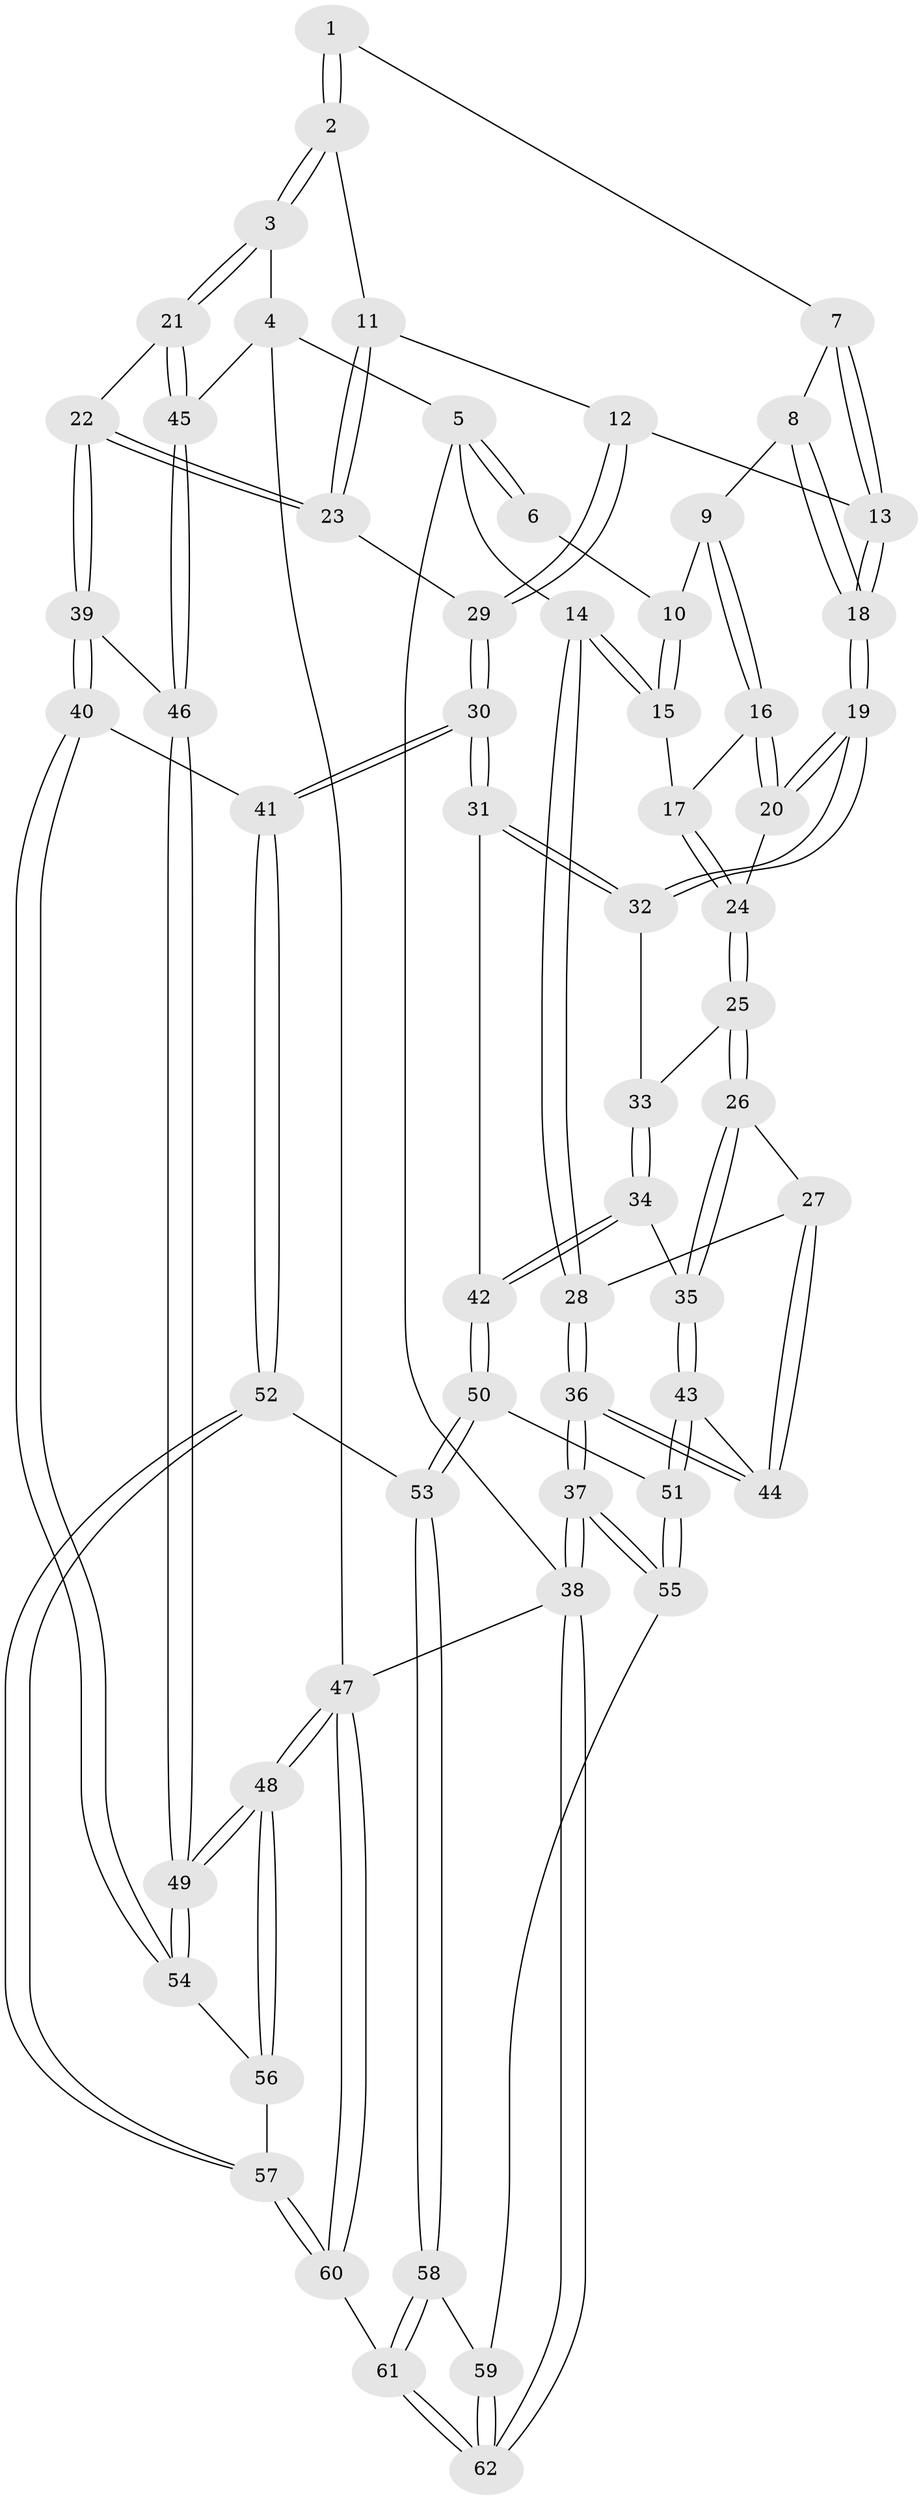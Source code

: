 // Generated by graph-tools (version 1.1) at 2025/51/03/09/25 03:51:06]
// undirected, 62 vertices, 152 edges
graph export_dot {
graph [start="1"]
  node [color=gray90,style=filled];
  1 [pos="+0.7354816005793452+0"];
  2 [pos="+0.8967892548269342+0"];
  3 [pos="+0.9304060951149629+0"];
  4 [pos="+1+0"];
  5 [pos="+0+0"];
  6 [pos="+0.40568732576718425+0"];
  7 [pos="+0.5939796040688049+0.08053466502863084"];
  8 [pos="+0.4784660551944966+0.09204456390005519"];
  9 [pos="+0.4049637034426243+0.015913997093465557"];
  10 [pos="+0.4032779522765566+0"];
  11 [pos="+0.8787733640282543+0"];
  12 [pos="+0.6884575449125396+0.24077486936249162"];
  13 [pos="+0.6003897453243003+0.23840980498089417"];
  14 [pos="+0+0"];
  15 [pos="+0.17741804772765432+0.11540389658106615"];
  16 [pos="+0.35295425503748684+0.12893820509723766"];
  17 [pos="+0.2500509537346308+0.1637427699486761"];
  18 [pos="+0.554171380367739+0.25212671883731175"];
  19 [pos="+0.48185788637557797+0.31519865861961044"];
  20 [pos="+0.37894217989578244+0.18532102067554745"];
  21 [pos="+0.9048702087945559+0.35050243581266044"];
  22 [pos="+0.8893419826397072+0.35470597147103033"];
  23 [pos="+0.8473375223526027+0.32783835867537825"];
  24 [pos="+0.24542395551281526+0.30577131266149254"];
  25 [pos="+0.24501348479491236+0.3080125393440915"];
  26 [pos="+0.1626788273310324+0.3367989361734285"];
  27 [pos="+0.11461380443759037+0.34573276677640885"];
  28 [pos="+0+0.19287408059129363"];
  29 [pos="+0.7354434134702077+0.28912957035062664"];
  30 [pos="+0.6358666436131152+0.5068126495967931"];
  31 [pos="+0.4862123263192577+0.4387198435860261"];
  32 [pos="+0.4793621420737445+0.3208198937385021"];
  33 [pos="+0.2588400390652502+0.314751510748861"];
  34 [pos="+0.33200168803065744+0.5061741248322748"];
  35 [pos="+0.3054145889829698+0.5210971738154329"];
  36 [pos="+0+0.6300140531846319"];
  37 [pos="+0+0.8345322139958978"];
  38 [pos="+0+1"];
  39 [pos="+0.8240178250557489+0.5617277180118219"];
  40 [pos="+0.7751614451582937+0.6421488942623901"];
  41 [pos="+0.7433434446710401+0.6408795583880782"];
  42 [pos="+0.4292373174951134+0.49451694989788175"];
  43 [pos="+0.21770572167009597+0.5918918274387641"];
  44 [pos="+0.14941747172153388+0.5495369106982085"];
  45 [pos="+1+0.31438126779137887"];
  46 [pos="+1+0.4930606043406759"];
  47 [pos="+1+1"];
  48 [pos="+1+1"];
  49 [pos="+1+0.9696319892920924"];
  50 [pos="+0.4670388755263119+0.7281966065743686"];
  51 [pos="+0.23851621937061757+0.7231153932220843"];
  52 [pos="+0.5755329219201706+0.761396127178641"];
  53 [pos="+0.5124053924727284+0.7606952729161577"];
  54 [pos="+0.7814370132318464+0.6479119686947629"];
  55 [pos="+0.19412906167295604+0.792714688307817"];
  56 [pos="+0.7681870955170709+0.8884251248610701"];
  57 [pos="+0.6625596028007603+0.9929168815474955"];
  58 [pos="+0.4864344027154927+0.8060117209807897"];
  59 [pos="+0.2591735336182987+0.9422687410081774"];
  60 [pos="+0.6610377654536065+1"];
  61 [pos="+0.4243388934743589+1"];
  62 [pos="+0.2845277445678346+1"];
  1 -- 2;
  1 -- 2;
  1 -- 7;
  2 -- 3;
  2 -- 3;
  2 -- 11;
  3 -- 4;
  3 -- 21;
  3 -- 21;
  4 -- 5;
  4 -- 45;
  4 -- 47;
  5 -- 6;
  5 -- 6;
  5 -- 14;
  5 -- 38;
  6 -- 10;
  7 -- 8;
  7 -- 13;
  7 -- 13;
  8 -- 9;
  8 -- 18;
  8 -- 18;
  9 -- 10;
  9 -- 16;
  9 -- 16;
  10 -- 15;
  10 -- 15;
  11 -- 12;
  11 -- 23;
  11 -- 23;
  12 -- 13;
  12 -- 29;
  12 -- 29;
  13 -- 18;
  13 -- 18;
  14 -- 15;
  14 -- 15;
  14 -- 28;
  14 -- 28;
  15 -- 17;
  16 -- 17;
  16 -- 20;
  16 -- 20;
  17 -- 24;
  17 -- 24;
  18 -- 19;
  18 -- 19;
  19 -- 20;
  19 -- 20;
  19 -- 32;
  19 -- 32;
  20 -- 24;
  21 -- 22;
  21 -- 45;
  21 -- 45;
  22 -- 23;
  22 -- 23;
  22 -- 39;
  22 -- 39;
  23 -- 29;
  24 -- 25;
  24 -- 25;
  25 -- 26;
  25 -- 26;
  25 -- 33;
  26 -- 27;
  26 -- 35;
  26 -- 35;
  27 -- 28;
  27 -- 44;
  27 -- 44;
  28 -- 36;
  28 -- 36;
  29 -- 30;
  29 -- 30;
  30 -- 31;
  30 -- 31;
  30 -- 41;
  30 -- 41;
  31 -- 32;
  31 -- 32;
  31 -- 42;
  32 -- 33;
  33 -- 34;
  33 -- 34;
  34 -- 35;
  34 -- 42;
  34 -- 42;
  35 -- 43;
  35 -- 43;
  36 -- 37;
  36 -- 37;
  36 -- 44;
  36 -- 44;
  37 -- 38;
  37 -- 38;
  37 -- 55;
  37 -- 55;
  38 -- 62;
  38 -- 62;
  38 -- 47;
  39 -- 40;
  39 -- 40;
  39 -- 46;
  40 -- 41;
  40 -- 54;
  40 -- 54;
  41 -- 52;
  41 -- 52;
  42 -- 50;
  42 -- 50;
  43 -- 44;
  43 -- 51;
  43 -- 51;
  45 -- 46;
  45 -- 46;
  46 -- 49;
  46 -- 49;
  47 -- 48;
  47 -- 48;
  47 -- 60;
  47 -- 60;
  48 -- 49;
  48 -- 49;
  48 -- 56;
  48 -- 56;
  49 -- 54;
  49 -- 54;
  50 -- 51;
  50 -- 53;
  50 -- 53;
  51 -- 55;
  51 -- 55;
  52 -- 53;
  52 -- 57;
  52 -- 57;
  53 -- 58;
  53 -- 58;
  54 -- 56;
  55 -- 59;
  56 -- 57;
  57 -- 60;
  57 -- 60;
  58 -- 59;
  58 -- 61;
  58 -- 61;
  59 -- 62;
  59 -- 62;
  60 -- 61;
  61 -- 62;
  61 -- 62;
}

